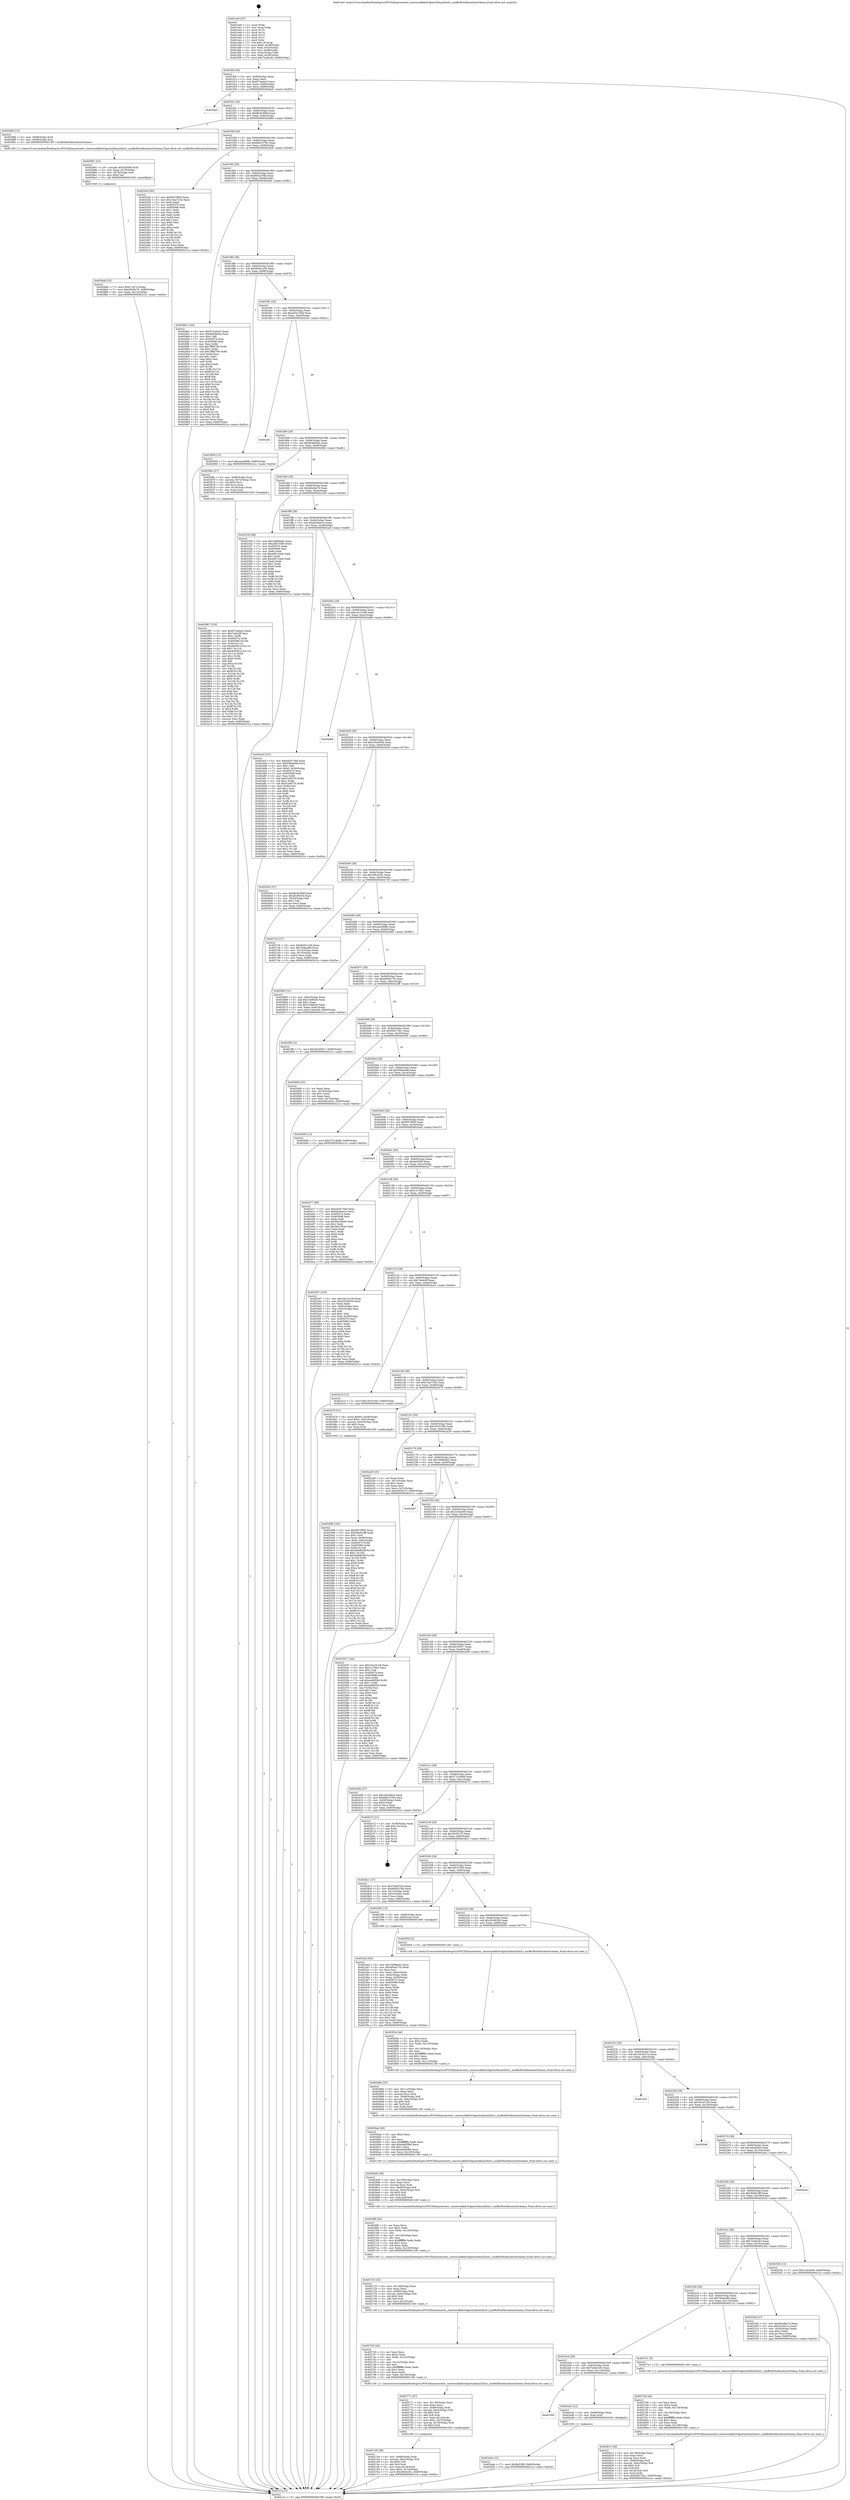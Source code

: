 digraph "0x401ee0" {
  label = "0x401ee0 (/mnt/c/Users/mathe/Desktop/tcc/POCII/binaries/extr_reactossdklib3rdpartylibxml2buf.c_xmlBufSetAllocationScheme_Final-ollvm.out::main(0))"
  labelloc = "t"
  node[shape=record]

  Entry [label="",width=0.3,height=0.3,shape=circle,fillcolor=black,style=filled]
  "0x401f0f" [label="{
     0x401f0f [29]\l
     | [instrs]\l
     &nbsp;&nbsp;0x401f0f \<+3\>: mov -0x80(%rbp),%eax\l
     &nbsp;&nbsp;0x401f12 \<+2\>: mov %eax,%ecx\l
     &nbsp;&nbsp;0x401f14 \<+6\>: sub $0x872adac5,%ecx\l
     &nbsp;&nbsp;0x401f1a \<+6\>: mov %eax,-0x84(%rbp)\l
     &nbsp;&nbsp;0x401f20 \<+6\>: mov %ecx,-0x88(%rbp)\l
     &nbsp;&nbsp;0x401f26 \<+6\>: je 0000000000402be5 \<main+0xd05\>\l
  }"]
  "0x402be5" [label="{
     0x402be5\l
  }", style=dashed]
  "0x401f2c" [label="{
     0x401f2c [28]\l
     | [instrs]\l
     &nbsp;&nbsp;0x401f2c \<+5\>: jmp 0000000000401f31 \<main+0x51\>\l
     &nbsp;&nbsp;0x401f31 \<+6\>: mov -0x84(%rbp),%eax\l
     &nbsp;&nbsp;0x401f37 \<+5\>: sub $0x8b3b309d,%eax\l
     &nbsp;&nbsp;0x401f3c \<+6\>: mov %eax,-0x8c(%rbp)\l
     &nbsp;&nbsp;0x401f42 \<+6\>: je 0000000000402884 \<main+0x9a4\>\l
  }"]
  Exit [label="",width=0.3,height=0.3,shape=circle,fillcolor=black,style=filled,peripheries=2]
  "0x402884" [label="{
     0x402884 [13]\l
     | [instrs]\l
     &nbsp;&nbsp;0x402884 \<+4\>: mov -0x68(%rbp),%rdi\l
     &nbsp;&nbsp;0x402888 \<+4\>: mov -0x58(%rbp),%rsi\l
     &nbsp;&nbsp;0x40288c \<+5\>: call 00000000004013f0 \<xmlBufSetAllocationScheme\>\l
     | [calls]\l
     &nbsp;&nbsp;0x4013f0 \{1\} (/mnt/c/Users/mathe/Desktop/tcc/POCII/binaries/extr_reactossdklib3rdpartylibxml2buf.c_xmlBufSetAllocationScheme_Final-ollvm.out::xmlBufSetAllocationScheme)\l
  }"]
  "0x401f48" [label="{
     0x401f48 [28]\l
     | [instrs]\l
     &nbsp;&nbsp;0x401f48 \<+5\>: jmp 0000000000401f4d \<main+0x6d\>\l
     &nbsp;&nbsp;0x401f4d \<+6\>: mov -0x84(%rbp),%eax\l
     &nbsp;&nbsp;0x401f53 \<+5\>: sub $0x8db10783,%eax\l
     &nbsp;&nbsp;0x401f58 \<+6\>: mov %eax,-0x90(%rbp)\l
     &nbsp;&nbsp;0x401f5e \<+6\>: je 0000000000402426 \<main+0x546\>\l
  }"]
  "0x402a4e" [label="{
     0x402a4e [12]\l
     | [instrs]\l
     &nbsp;&nbsp;0x402a4e \<+7\>: movl $0x8a5389,-0x80(%rbp)\l
     &nbsp;&nbsp;0x402a55 \<+5\>: jmp 0000000000402c1a \<main+0xd3a\>\l
  }"]
  "0x402426" [label="{
     0x402426 [83]\l
     | [instrs]\l
     &nbsp;&nbsp;0x402426 \<+5\>: mov $0xf507f905,%eax\l
     &nbsp;&nbsp;0x40242b \<+5\>: mov $0x15ae725d,%ecx\l
     &nbsp;&nbsp;0x402430 \<+2\>: xor %edx,%edx\l
     &nbsp;&nbsp;0x402432 \<+7\>: mov 0x405074,%esi\l
     &nbsp;&nbsp;0x402439 \<+7\>: mov 0x405088,%edi\l
     &nbsp;&nbsp;0x402440 \<+3\>: sub $0x1,%edx\l
     &nbsp;&nbsp;0x402443 \<+3\>: mov %esi,%r8d\l
     &nbsp;&nbsp;0x402446 \<+3\>: add %edx,%r8d\l
     &nbsp;&nbsp;0x402449 \<+4\>: imul %r8d,%esi\l
     &nbsp;&nbsp;0x40244d \<+3\>: and $0x1,%esi\l
     &nbsp;&nbsp;0x402450 \<+3\>: cmp $0x0,%esi\l
     &nbsp;&nbsp;0x402453 \<+4\>: sete %r9b\l
     &nbsp;&nbsp;0x402457 \<+3\>: cmp $0xa,%edi\l
     &nbsp;&nbsp;0x40245a \<+4\>: setl %r10b\l
     &nbsp;&nbsp;0x40245e \<+3\>: mov %r9b,%r11b\l
     &nbsp;&nbsp;0x402461 \<+3\>: and %r10b,%r11b\l
     &nbsp;&nbsp;0x402464 \<+3\>: xor %r10b,%r9b\l
     &nbsp;&nbsp;0x402467 \<+3\>: or %r9b,%r11b\l
     &nbsp;&nbsp;0x40246a \<+4\>: test $0x1,%r11b\l
     &nbsp;&nbsp;0x40246e \<+3\>: cmovne %ecx,%eax\l
     &nbsp;&nbsp;0x402471 \<+3\>: mov %eax,-0x80(%rbp)\l
     &nbsp;&nbsp;0x402474 \<+5\>: jmp 0000000000402c1a \<main+0xd3a\>\l
  }"]
  "0x401f64" [label="{
     0x401f64 [28]\l
     | [instrs]\l
     &nbsp;&nbsp;0x401f64 \<+5\>: jmp 0000000000401f69 \<main+0x89\>\l
     &nbsp;&nbsp;0x401f69 \<+6\>: mov -0x84(%rbp),%eax\l
     &nbsp;&nbsp;0x401f6f \<+5\>: sub $0x9002e76b,%eax\l
     &nbsp;&nbsp;0x401f74 \<+6\>: mov %eax,-0x94(%rbp)\l
     &nbsp;&nbsp;0x401f7a \<+6\>: je 00000000004028dc \<main+0x9fc\>\l
  }"]
  "0x402300" [label="{
     0x402300\l
  }", style=dashed]
  "0x4028dc" [label="{
     0x4028dc [144]\l
     | [instrs]\l
     &nbsp;&nbsp;0x4028dc \<+5\>: mov $0x872adac5,%eax\l
     &nbsp;&nbsp;0x4028e1 \<+5\>: mov $0xb64de62a,%ecx\l
     &nbsp;&nbsp;0x4028e6 \<+2\>: mov $0x1,%dl\l
     &nbsp;&nbsp;0x4028e8 \<+7\>: mov 0x405074,%esi\l
     &nbsp;&nbsp;0x4028ef \<+7\>: mov 0x405088,%edi\l
     &nbsp;&nbsp;0x4028f6 \<+3\>: mov %esi,%r8d\l
     &nbsp;&nbsp;0x4028f9 \<+7\>: add $0x7ff6b709,%r8d\l
     &nbsp;&nbsp;0x402900 \<+4\>: sub $0x1,%r8d\l
     &nbsp;&nbsp;0x402904 \<+7\>: sub $0x7ff6b709,%r8d\l
     &nbsp;&nbsp;0x40290b \<+4\>: imul %r8d,%esi\l
     &nbsp;&nbsp;0x40290f \<+3\>: and $0x1,%esi\l
     &nbsp;&nbsp;0x402912 \<+3\>: cmp $0x0,%esi\l
     &nbsp;&nbsp;0x402915 \<+4\>: sete %r9b\l
     &nbsp;&nbsp;0x402919 \<+3\>: cmp $0xa,%edi\l
     &nbsp;&nbsp;0x40291c \<+4\>: setl %r10b\l
     &nbsp;&nbsp;0x402920 \<+3\>: mov %r9b,%r11b\l
     &nbsp;&nbsp;0x402923 \<+4\>: xor $0xff,%r11b\l
     &nbsp;&nbsp;0x402927 \<+3\>: mov %r10b,%bl\l
     &nbsp;&nbsp;0x40292a \<+3\>: xor $0xff,%bl\l
     &nbsp;&nbsp;0x40292d \<+3\>: xor $0x0,%dl\l
     &nbsp;&nbsp;0x402930 \<+3\>: mov %r11b,%r14b\l
     &nbsp;&nbsp;0x402933 \<+4\>: and $0x0,%r14b\l
     &nbsp;&nbsp;0x402937 \<+3\>: and %dl,%r9b\l
     &nbsp;&nbsp;0x40293a \<+3\>: mov %bl,%r15b\l
     &nbsp;&nbsp;0x40293d \<+4\>: and $0x0,%r15b\l
     &nbsp;&nbsp;0x402941 \<+3\>: and %dl,%r10b\l
     &nbsp;&nbsp;0x402944 \<+3\>: or %r9b,%r14b\l
     &nbsp;&nbsp;0x402947 \<+3\>: or %r10b,%r15b\l
     &nbsp;&nbsp;0x40294a \<+3\>: xor %r15b,%r14b\l
     &nbsp;&nbsp;0x40294d \<+3\>: or %bl,%r11b\l
     &nbsp;&nbsp;0x402950 \<+4\>: xor $0xff,%r11b\l
     &nbsp;&nbsp;0x402954 \<+3\>: or $0x0,%dl\l
     &nbsp;&nbsp;0x402957 \<+3\>: and %dl,%r11b\l
     &nbsp;&nbsp;0x40295a \<+3\>: or %r11b,%r14b\l
     &nbsp;&nbsp;0x40295d \<+4\>: test $0x1,%r14b\l
     &nbsp;&nbsp;0x402961 \<+3\>: cmovne %ecx,%eax\l
     &nbsp;&nbsp;0x402964 \<+3\>: mov %eax,-0x80(%rbp)\l
     &nbsp;&nbsp;0x402967 \<+5\>: jmp 0000000000402c1a \<main+0xd3a\>\l
  }"]
  "0x401f80" [label="{
     0x401f80 [28]\l
     | [instrs]\l
     &nbsp;&nbsp;0x401f80 \<+5\>: jmp 0000000000401f85 \<main+0xa5\>\l
     &nbsp;&nbsp;0x401f85 \<+6\>: mov -0x84(%rbp),%eax\l
     &nbsp;&nbsp;0x401f8b \<+5\>: sub $0x9e5b1a39,%eax\l
     &nbsp;&nbsp;0x401f90 \<+6\>: mov %eax,-0x98(%rbp)\l
     &nbsp;&nbsp;0x401f96 \<+6\>: je 0000000000402859 \<main+0x979\>\l
  }"]
  "0x402a42" [label="{
     0x402a42 [12]\l
     | [instrs]\l
     &nbsp;&nbsp;0x402a42 \<+4\>: mov -0x68(%rbp),%rax\l
     &nbsp;&nbsp;0x402a46 \<+3\>: mov %rax,%rdi\l
     &nbsp;&nbsp;0x402a49 \<+5\>: call 0000000000401030 \<free@plt\>\l
     | [calls]\l
     &nbsp;&nbsp;0x401030 \{1\} (unknown)\l
  }"]
  "0x402859" [label="{
     0x402859 [12]\l
     | [instrs]\l
     &nbsp;&nbsp;0x402859 \<+7\>: movl $0xcaa2968b,-0x80(%rbp)\l
     &nbsp;&nbsp;0x402860 \<+5\>: jmp 0000000000402c1a \<main+0xd3a\>\l
  }"]
  "0x401f9c" [label="{
     0x401f9c [28]\l
     | [instrs]\l
     &nbsp;&nbsp;0x401f9c \<+5\>: jmp 0000000000401fa1 \<main+0xc1\>\l
     &nbsp;&nbsp;0x401fa1 \<+6\>: mov -0x84(%rbp),%eax\l
     &nbsp;&nbsp;0x401fa7 \<+5\>: sub $0xa45e73dd,%eax\l
     &nbsp;&nbsp;0x401fac \<+6\>: mov %eax,-0x9c(%rbp)\l
     &nbsp;&nbsp;0x401fb2 \<+6\>: je 0000000000402c0c \<main+0xd2c\>\l
  }"]
  "0x402987" [label="{
     0x402987 [150]\l
     | [instrs]\l
     &nbsp;&nbsp;0x402987 \<+5\>: mov $0x872adac5,%edx\l
     &nbsp;&nbsp;0x40298c \<+5\>: mov $0x7ee6cf9,%esi\l
     &nbsp;&nbsp;0x402991 \<+3\>: mov $0x1,%r8b\l
     &nbsp;&nbsp;0x402994 \<+8\>: mov 0x405074,%r9d\l
     &nbsp;&nbsp;0x40299c \<+8\>: mov 0x405088,%r10d\l
     &nbsp;&nbsp;0x4029a4 \<+3\>: mov %r9d,%r11d\l
     &nbsp;&nbsp;0x4029a7 \<+7\>: sub $0xda05614,%r11d\l
     &nbsp;&nbsp;0x4029ae \<+4\>: sub $0x1,%r11d\l
     &nbsp;&nbsp;0x4029b2 \<+7\>: add $0xda05614,%r11d\l
     &nbsp;&nbsp;0x4029b9 \<+4\>: imul %r11d,%r9d\l
     &nbsp;&nbsp;0x4029bd \<+4\>: and $0x1,%r9d\l
     &nbsp;&nbsp;0x4029c1 \<+4\>: cmp $0x0,%r9d\l
     &nbsp;&nbsp;0x4029c5 \<+3\>: sete %bl\l
     &nbsp;&nbsp;0x4029c8 \<+4\>: cmp $0xa,%r10d\l
     &nbsp;&nbsp;0x4029cc \<+4\>: setl %r14b\l
     &nbsp;&nbsp;0x4029d0 \<+3\>: mov %bl,%r15b\l
     &nbsp;&nbsp;0x4029d3 \<+4\>: xor $0xff,%r15b\l
     &nbsp;&nbsp;0x4029d7 \<+3\>: mov %r14b,%r12b\l
     &nbsp;&nbsp;0x4029da \<+4\>: xor $0xff,%r12b\l
     &nbsp;&nbsp;0x4029de \<+4\>: xor $0x0,%r8b\l
     &nbsp;&nbsp;0x4029e2 \<+3\>: mov %r15b,%r13b\l
     &nbsp;&nbsp;0x4029e5 \<+4\>: and $0x0,%r13b\l
     &nbsp;&nbsp;0x4029e9 \<+3\>: and %r8b,%bl\l
     &nbsp;&nbsp;0x4029ec \<+3\>: mov %r12b,%al\l
     &nbsp;&nbsp;0x4029ef \<+2\>: and $0x0,%al\l
     &nbsp;&nbsp;0x4029f1 \<+3\>: and %r8b,%r14b\l
     &nbsp;&nbsp;0x4029f4 \<+3\>: or %bl,%r13b\l
     &nbsp;&nbsp;0x4029f7 \<+3\>: or %r14b,%al\l
     &nbsp;&nbsp;0x4029fa \<+3\>: xor %al,%r13b\l
     &nbsp;&nbsp;0x4029fd \<+3\>: or %r12b,%r15b\l
     &nbsp;&nbsp;0x402a00 \<+4\>: xor $0xff,%r15b\l
     &nbsp;&nbsp;0x402a04 \<+4\>: or $0x0,%r8b\l
     &nbsp;&nbsp;0x402a08 \<+3\>: and %r8b,%r15b\l
     &nbsp;&nbsp;0x402a0b \<+3\>: or %r15b,%r13b\l
     &nbsp;&nbsp;0x402a0e \<+4\>: test $0x1,%r13b\l
     &nbsp;&nbsp;0x402a12 \<+3\>: cmovne %esi,%edx\l
     &nbsp;&nbsp;0x402a15 \<+3\>: mov %edx,-0x80(%rbp)\l
     &nbsp;&nbsp;0x402a18 \<+5\>: jmp 0000000000402c1a \<main+0xd3a\>\l
  }"]
  "0x402c0c" [label="{
     0x402c0c\l
  }", style=dashed]
  "0x401fb8" [label="{
     0x401fb8 [28]\l
     | [instrs]\l
     &nbsp;&nbsp;0x401fb8 \<+5\>: jmp 0000000000401fbd \<main+0xdd\>\l
     &nbsp;&nbsp;0x401fbd \<+6\>: mov -0x84(%rbp),%eax\l
     &nbsp;&nbsp;0x401fc3 \<+5\>: sub $0xb64de62a,%eax\l
     &nbsp;&nbsp;0x401fc8 \<+6\>: mov %eax,-0xa0(%rbp)\l
     &nbsp;&nbsp;0x401fce \<+6\>: je 000000000040296c \<main+0xa8c\>\l
  }"]
  "0x4028a8" [label="{
     0x4028a8 [25]\l
     | [instrs]\l
     &nbsp;&nbsp;0x4028a8 \<+7\>: movl $0x0,-0x7c(%rbp)\l
     &nbsp;&nbsp;0x4028af \<+7\>: movl $0x29cf3c70,-0x80(%rbp)\l
     &nbsp;&nbsp;0x4028b6 \<+6\>: mov %eax,-0x13c(%rbp)\l
     &nbsp;&nbsp;0x4028bc \<+5\>: jmp 0000000000402c1a \<main+0xd3a\>\l
  }"]
  "0x40296c" [label="{
     0x40296c [27]\l
     | [instrs]\l
     &nbsp;&nbsp;0x40296c \<+4\>: mov -0x68(%rbp),%rax\l
     &nbsp;&nbsp;0x402970 \<+4\>: movslq -0x7c(%rbp),%rcx\l
     &nbsp;&nbsp;0x402974 \<+4\>: shl $0x5,%rcx\l
     &nbsp;&nbsp;0x402978 \<+3\>: add %rcx,%rax\l
     &nbsp;&nbsp;0x40297b \<+4\>: mov 0x18(%rax),%rax\l
     &nbsp;&nbsp;0x40297f \<+3\>: mov %rax,%rdi\l
     &nbsp;&nbsp;0x402982 \<+5\>: call 0000000000401030 \<free@plt\>\l
     | [calls]\l
     &nbsp;&nbsp;0x401030 \{1\} (unknown)\l
  }"]
  "0x401fd4" [label="{
     0x401fd4 [28]\l
     | [instrs]\l
     &nbsp;&nbsp;0x401fd4 \<+5\>: jmp 0000000000401fd9 \<main+0xf9\>\l
     &nbsp;&nbsp;0x401fd9 \<+6\>: mov -0x84(%rbp),%eax\l
     &nbsp;&nbsp;0x401fdf \<+5\>: sub $0xb6cdbe7d,%eax\l
     &nbsp;&nbsp;0x401fe4 \<+6\>: mov %eax,-0xa4(%rbp)\l
     &nbsp;&nbsp;0x401fea \<+6\>: je 000000000040233d \<main+0x45d\>\l
  }"]
  "0x402891" [label="{
     0x402891 [23]\l
     | [instrs]\l
     &nbsp;&nbsp;0x402891 \<+10\>: movabs $0x4030b6,%rdi\l
     &nbsp;&nbsp;0x40289b \<+3\>: mov %eax,-0x78(%rbp)\l
     &nbsp;&nbsp;0x40289e \<+3\>: mov -0x78(%rbp),%esi\l
     &nbsp;&nbsp;0x4028a1 \<+2\>: mov $0x0,%al\l
     &nbsp;&nbsp;0x4028a3 \<+5\>: call 0000000000401040 \<printf@plt\>\l
     | [calls]\l
     &nbsp;&nbsp;0x401040 \{1\} (unknown)\l
  }"]
  "0x40233d" [label="{
     0x40233d [88]\l
     | [instrs]\l
     &nbsp;&nbsp;0x40233d \<+5\>: mov $0x1b99bab2,%eax\l
     &nbsp;&nbsp;0x402342 \<+5\>: mov $0x2d015560,%ecx\l
     &nbsp;&nbsp;0x402347 \<+7\>: mov 0x405074,%edx\l
     &nbsp;&nbsp;0x40234e \<+7\>: mov 0x405088,%esi\l
     &nbsp;&nbsp;0x402355 \<+2\>: mov %edx,%edi\l
     &nbsp;&nbsp;0x402357 \<+6\>: sub $0xe90124a0,%edi\l
     &nbsp;&nbsp;0x40235d \<+3\>: sub $0x1,%edi\l
     &nbsp;&nbsp;0x402360 \<+6\>: add $0xe90124a0,%edi\l
     &nbsp;&nbsp;0x402366 \<+3\>: imul %edi,%edx\l
     &nbsp;&nbsp;0x402369 \<+3\>: and $0x1,%edx\l
     &nbsp;&nbsp;0x40236c \<+3\>: cmp $0x0,%edx\l
     &nbsp;&nbsp;0x40236f \<+4\>: sete %r8b\l
     &nbsp;&nbsp;0x402373 \<+3\>: cmp $0xa,%esi\l
     &nbsp;&nbsp;0x402376 \<+4\>: setl %r9b\l
     &nbsp;&nbsp;0x40237a \<+3\>: mov %r8b,%r10b\l
     &nbsp;&nbsp;0x40237d \<+3\>: and %r9b,%r10b\l
     &nbsp;&nbsp;0x402380 \<+3\>: xor %r9b,%r8b\l
     &nbsp;&nbsp;0x402383 \<+3\>: or %r8b,%r10b\l
     &nbsp;&nbsp;0x402386 \<+4\>: test $0x1,%r10b\l
     &nbsp;&nbsp;0x40238a \<+3\>: cmovne %ecx,%eax\l
     &nbsp;&nbsp;0x40238d \<+3\>: mov %eax,-0x80(%rbp)\l
     &nbsp;&nbsp;0x402390 \<+5\>: jmp 0000000000402c1a \<main+0xd3a\>\l
  }"]
  "0x401ff0" [label="{
     0x401ff0 [28]\l
     | [instrs]\l
     &nbsp;&nbsp;0x401ff0 \<+5\>: jmp 0000000000401ff5 \<main+0x115\>\l
     &nbsp;&nbsp;0x401ff5 \<+6\>: mov -0x84(%rbp),%eax\l
     &nbsp;&nbsp;0x401ffb \<+5\>: sub $0xbe044e1e,%eax\l
     &nbsp;&nbsp;0x402000 \<+6\>: mov %eax,-0xa8(%rbp)\l
     &nbsp;&nbsp;0x402006 \<+6\>: je 0000000000402acf \<main+0xbef\>\l
  }"]
  "0x402812" [label="{
     0x402812 [46]\l
     | [instrs]\l
     &nbsp;&nbsp;0x402812 \<+6\>: mov -0x138(%rbp),%ecx\l
     &nbsp;&nbsp;0x402818 \<+3\>: imul %eax,%ecx\l
     &nbsp;&nbsp;0x40281b \<+3\>: movslq %ecx,%rdi\l
     &nbsp;&nbsp;0x40281e \<+4\>: mov -0x68(%rbp),%r8\l
     &nbsp;&nbsp;0x402822 \<+4\>: movslq -0x6c(%rbp),%r9\l
     &nbsp;&nbsp;0x402826 \<+4\>: shl $0x5,%r9\l
     &nbsp;&nbsp;0x40282a \<+3\>: add %r9,%r8\l
     &nbsp;&nbsp;0x40282d \<+4\>: mov 0x18(%r8),%r8\l
     &nbsp;&nbsp;0x402831 \<+3\>: mov %rdi,(%r8)\l
     &nbsp;&nbsp;0x402834 \<+7\>: movl $0xf36372b1,-0x80(%rbp)\l
     &nbsp;&nbsp;0x40283b \<+5\>: jmp 0000000000402c1a \<main+0xd3a\>\l
  }"]
  "0x402acf" [label="{
     0x402acf [151]\l
     | [instrs]\l
     &nbsp;&nbsp;0x402acf \<+5\>: mov $0xa45e73dd,%eax\l
     &nbsp;&nbsp;0x402ad4 \<+5\>: mov $0xf3bba9a8,%ecx\l
     &nbsp;&nbsp;0x402ad9 \<+2\>: mov $0x1,%dl\l
     &nbsp;&nbsp;0x402adb \<+7\>: movl $0x0,-0x38(%rbp)\l
     &nbsp;&nbsp;0x402ae2 \<+7\>: mov 0x405074,%esi\l
     &nbsp;&nbsp;0x402ae9 \<+7\>: mov 0x405088,%edi\l
     &nbsp;&nbsp;0x402af0 \<+3\>: mov %esi,%r8d\l
     &nbsp;&nbsp;0x402af3 \<+7\>: add $0xf1d4f725,%r8d\l
     &nbsp;&nbsp;0x402afa \<+4\>: sub $0x1,%r8d\l
     &nbsp;&nbsp;0x402afe \<+7\>: sub $0xf1d4f725,%r8d\l
     &nbsp;&nbsp;0x402b05 \<+4\>: imul %r8d,%esi\l
     &nbsp;&nbsp;0x402b09 \<+3\>: and $0x1,%esi\l
     &nbsp;&nbsp;0x402b0c \<+3\>: cmp $0x0,%esi\l
     &nbsp;&nbsp;0x402b0f \<+4\>: sete %r9b\l
     &nbsp;&nbsp;0x402b13 \<+3\>: cmp $0xa,%edi\l
     &nbsp;&nbsp;0x402b16 \<+4\>: setl %r10b\l
     &nbsp;&nbsp;0x402b1a \<+3\>: mov %r9b,%r11b\l
     &nbsp;&nbsp;0x402b1d \<+4\>: xor $0xff,%r11b\l
     &nbsp;&nbsp;0x402b21 \<+3\>: mov %r10b,%bl\l
     &nbsp;&nbsp;0x402b24 \<+3\>: xor $0xff,%bl\l
     &nbsp;&nbsp;0x402b27 \<+3\>: xor $0x0,%dl\l
     &nbsp;&nbsp;0x402b2a \<+3\>: mov %r11b,%r14b\l
     &nbsp;&nbsp;0x402b2d \<+4\>: and $0x0,%r14b\l
     &nbsp;&nbsp;0x402b31 \<+3\>: and %dl,%r9b\l
     &nbsp;&nbsp;0x402b34 \<+3\>: mov %bl,%r15b\l
     &nbsp;&nbsp;0x402b37 \<+4\>: and $0x0,%r15b\l
     &nbsp;&nbsp;0x402b3b \<+3\>: and %dl,%r10b\l
     &nbsp;&nbsp;0x402b3e \<+3\>: or %r9b,%r14b\l
     &nbsp;&nbsp;0x402b41 \<+3\>: or %r10b,%r15b\l
     &nbsp;&nbsp;0x402b44 \<+3\>: xor %r15b,%r14b\l
     &nbsp;&nbsp;0x402b47 \<+3\>: or %bl,%r11b\l
     &nbsp;&nbsp;0x402b4a \<+4\>: xor $0xff,%r11b\l
     &nbsp;&nbsp;0x402b4e \<+3\>: or $0x0,%dl\l
     &nbsp;&nbsp;0x402b51 \<+3\>: and %dl,%r11b\l
     &nbsp;&nbsp;0x402b54 \<+3\>: or %r11b,%r14b\l
     &nbsp;&nbsp;0x402b57 \<+4\>: test $0x1,%r14b\l
     &nbsp;&nbsp;0x402b5b \<+3\>: cmovne %ecx,%eax\l
     &nbsp;&nbsp;0x402b5e \<+3\>: mov %eax,-0x80(%rbp)\l
     &nbsp;&nbsp;0x402b61 \<+5\>: jmp 0000000000402c1a \<main+0xd3a\>\l
  }"]
  "0x40200c" [label="{
     0x40200c [28]\l
     | [instrs]\l
     &nbsp;&nbsp;0x40200c \<+5\>: jmp 0000000000402011 \<main+0x131\>\l
     &nbsp;&nbsp;0x402011 \<+6\>: mov -0x84(%rbp),%eax\l
     &nbsp;&nbsp;0x402017 \<+5\>: sub $0xc41c7ee8,%eax\l
     &nbsp;&nbsp;0x40201c \<+6\>: mov %eax,-0xac(%rbp)\l
     &nbsp;&nbsp;0x402022 \<+6\>: je 0000000000402a66 \<main+0xb86\>\l
  }"]
  "0x4027e6" [label="{
     0x4027e6 [44]\l
     | [instrs]\l
     &nbsp;&nbsp;0x4027e6 \<+2\>: xor %ecx,%ecx\l
     &nbsp;&nbsp;0x4027e8 \<+5\>: mov $0x2,%edx\l
     &nbsp;&nbsp;0x4027ed \<+6\>: mov %edx,-0x134(%rbp)\l
     &nbsp;&nbsp;0x4027f3 \<+1\>: cltd\l
     &nbsp;&nbsp;0x4027f4 \<+6\>: mov -0x134(%rbp),%esi\l
     &nbsp;&nbsp;0x4027fa \<+2\>: idiv %esi\l
     &nbsp;&nbsp;0x4027fc \<+6\>: imul $0xfffffffe,%edx,%edx\l
     &nbsp;&nbsp;0x402802 \<+3\>: sub $0x1,%ecx\l
     &nbsp;&nbsp;0x402805 \<+2\>: sub %ecx,%edx\l
     &nbsp;&nbsp;0x402807 \<+6\>: mov %edx,-0x138(%rbp)\l
     &nbsp;&nbsp;0x40280d \<+5\>: call 0000000000401160 \<next_i\>\l
     | [calls]\l
     &nbsp;&nbsp;0x401160 \{1\} (/mnt/c/Users/mathe/Desktop/tcc/POCII/binaries/extr_reactossdklib3rdpartylibxml2buf.c_xmlBufSetAllocationScheme_Final-ollvm.out::next_i)\l
  }"]
  "0x402a66" [label="{
     0x402a66\l
  }", style=dashed]
  "0x402028" [label="{
     0x402028 [28]\l
     | [instrs]\l
     &nbsp;&nbsp;0x402028 \<+5\>: jmp 000000000040202d \<main+0x14d\>\l
     &nbsp;&nbsp;0x40202d \<+6\>: mov -0x84(%rbp),%eax\l
     &nbsp;&nbsp;0x402033 \<+5\>: sub $0xc55a5054,%eax\l
     &nbsp;&nbsp;0x402038 \<+6\>: mov %eax,-0xb0(%rbp)\l
     &nbsp;&nbsp;0x40203e \<+6\>: je 000000000040263e \<main+0x75e\>\l
  }"]
  "0x4022e4" [label="{
     0x4022e4 [28]\l
     | [instrs]\l
     &nbsp;&nbsp;0x4022e4 \<+5\>: jmp 00000000004022e9 \<main+0x409\>\l
     &nbsp;&nbsp;0x4022e9 \<+6\>: mov -0x84(%rbp),%eax\l
     &nbsp;&nbsp;0x4022ef \<+5\>: sub $0x7edd1b34,%eax\l
     &nbsp;&nbsp;0x4022f4 \<+6\>: mov %eax,-0x114(%rbp)\l
     &nbsp;&nbsp;0x4022fa \<+6\>: je 0000000000402a42 \<main+0xb62\>\l
  }"]
  "0x40263e" [label="{
     0x40263e [27]\l
     | [instrs]\l
     &nbsp;&nbsp;0x40263e \<+5\>: mov $0x8b3b309d,%eax\l
     &nbsp;&nbsp;0x402643 \<+5\>: mov $0x2fc0925d,%ecx\l
     &nbsp;&nbsp;0x402648 \<+3\>: mov -0x29(%rbp),%dl\l
     &nbsp;&nbsp;0x40264b \<+3\>: test $0x1,%dl\l
     &nbsp;&nbsp;0x40264e \<+3\>: cmovne %ecx,%eax\l
     &nbsp;&nbsp;0x402651 \<+3\>: mov %eax,-0x80(%rbp)\l
     &nbsp;&nbsp;0x402654 \<+5\>: jmp 0000000000402c1a \<main+0xd3a\>\l
  }"]
  "0x402044" [label="{
     0x402044 [28]\l
     | [instrs]\l
     &nbsp;&nbsp;0x402044 \<+5\>: jmp 0000000000402049 \<main+0x169\>\l
     &nbsp;&nbsp;0x402049 \<+6\>: mov -0x84(%rbp),%eax\l
     &nbsp;&nbsp;0x40204f \<+5\>: sub $0xc80c43d1,%eax\l
     &nbsp;&nbsp;0x402054 \<+6\>: mov %eax,-0xb4(%rbp)\l
     &nbsp;&nbsp;0x40205a \<+6\>: je 00000000004027c6 \<main+0x8e6\>\l
  }"]
  "0x4027e1" [label="{
     0x4027e1 [5]\l
     | [instrs]\l
     &nbsp;&nbsp;0x4027e1 \<+5\>: call 0000000000401160 \<next_i\>\l
     | [calls]\l
     &nbsp;&nbsp;0x401160 \{1\} (/mnt/c/Users/mathe/Desktop/tcc/POCII/binaries/extr_reactossdklib3rdpartylibxml2buf.c_xmlBufSetAllocationScheme_Final-ollvm.out::next_i)\l
  }"]
  "0x4027c6" [label="{
     0x4027c6 [27]\l
     | [instrs]\l
     &nbsp;&nbsp;0x4027c6 \<+5\>: mov $0x9e5b1a39,%eax\l
     &nbsp;&nbsp;0x4027cb \<+5\>: mov $0x7b9aeafb,%ecx\l
     &nbsp;&nbsp;0x4027d0 \<+3\>: mov -0x74(%rbp),%edx\l
     &nbsp;&nbsp;0x4027d3 \<+3\>: cmp -0x70(%rbp),%edx\l
     &nbsp;&nbsp;0x4027d6 \<+3\>: cmovl %ecx,%eax\l
     &nbsp;&nbsp;0x4027d9 \<+3\>: mov %eax,-0x80(%rbp)\l
     &nbsp;&nbsp;0x4027dc \<+5\>: jmp 0000000000402c1a \<main+0xd3a\>\l
  }"]
  "0x402060" [label="{
     0x402060 [28]\l
     | [instrs]\l
     &nbsp;&nbsp;0x402060 \<+5\>: jmp 0000000000402065 \<main+0x185\>\l
     &nbsp;&nbsp;0x402065 \<+6\>: mov -0x84(%rbp),%eax\l
     &nbsp;&nbsp;0x40206b \<+5\>: sub $0xcaa2968b,%eax\l
     &nbsp;&nbsp;0x402070 \<+6\>: mov %eax,-0xb8(%rbp)\l
     &nbsp;&nbsp;0x402076 \<+6\>: je 0000000000402865 \<main+0x985\>\l
  }"]
  "0x4027a0" [label="{
     0x4027a0 [38]\l
     | [instrs]\l
     &nbsp;&nbsp;0x4027a0 \<+4\>: mov -0x68(%rbp),%rdi\l
     &nbsp;&nbsp;0x4027a4 \<+4\>: movslq -0x6c(%rbp),%r8\l
     &nbsp;&nbsp;0x4027a8 \<+4\>: shl $0x5,%r8\l
     &nbsp;&nbsp;0x4027ac \<+3\>: add %r8,%rdi\l
     &nbsp;&nbsp;0x4027af \<+4\>: mov %rax,0x18(%rdi)\l
     &nbsp;&nbsp;0x4027b3 \<+7\>: movl $0x0,-0x74(%rbp)\l
     &nbsp;&nbsp;0x4027ba \<+7\>: movl $0xc80c43d1,-0x80(%rbp)\l
     &nbsp;&nbsp;0x4027c1 \<+5\>: jmp 0000000000402c1a \<main+0xd3a\>\l
  }"]
  "0x402865" [label="{
     0x402865 [31]\l
     | [instrs]\l
     &nbsp;&nbsp;0x402865 \<+3\>: mov -0x6c(%rbp),%eax\l
     &nbsp;&nbsp;0x402868 \<+5\>: add $0x15e66cfc,%eax\l
     &nbsp;&nbsp;0x40286d \<+3\>: add $0x1,%eax\l
     &nbsp;&nbsp;0x402870 \<+5\>: sub $0x15e66cfc,%eax\l
     &nbsp;&nbsp;0x402875 \<+3\>: mov %eax,-0x6c(%rbp)\l
     &nbsp;&nbsp;0x402878 \<+7\>: movl $0x1c4cbc60,-0x80(%rbp)\l
     &nbsp;&nbsp;0x40287f \<+5\>: jmp 0000000000402c1a \<main+0xd3a\>\l
  }"]
  "0x40207c" [label="{
     0x40207c [28]\l
     | [instrs]\l
     &nbsp;&nbsp;0x40207c \<+5\>: jmp 0000000000402081 \<main+0x1a1\>\l
     &nbsp;&nbsp;0x402081 \<+6\>: mov -0x84(%rbp),%eax\l
     &nbsp;&nbsp;0x402087 \<+5\>: sub $0xe954e735,%eax\l
     &nbsp;&nbsp;0x40208c \<+6\>: mov %eax,-0xbc(%rbp)\l
     &nbsp;&nbsp;0x402092 \<+6\>: je 00000000004023ff \<main+0x51f\>\l
  }"]
  "0x402771" [label="{
     0x402771 [47]\l
     | [instrs]\l
     &nbsp;&nbsp;0x402771 \<+6\>: mov -0x130(%rbp),%ecx\l
     &nbsp;&nbsp;0x402777 \<+3\>: imul %eax,%ecx\l
     &nbsp;&nbsp;0x40277a \<+4\>: mov -0x68(%rbp),%rdi\l
     &nbsp;&nbsp;0x40277e \<+4\>: movslq -0x6c(%rbp),%r8\l
     &nbsp;&nbsp;0x402782 \<+4\>: shl $0x5,%r8\l
     &nbsp;&nbsp;0x402786 \<+3\>: add %r8,%rdi\l
     &nbsp;&nbsp;0x402789 \<+3\>: mov %ecx,0x14(%rdi)\l
     &nbsp;&nbsp;0x40278c \<+7\>: movl $0x1,-0x70(%rbp)\l
     &nbsp;&nbsp;0x402793 \<+4\>: movslq -0x70(%rbp),%rdi\l
     &nbsp;&nbsp;0x402797 \<+4\>: shl $0x3,%rdi\l
     &nbsp;&nbsp;0x40279b \<+5\>: call 0000000000401050 \<malloc@plt\>\l
     | [calls]\l
     &nbsp;&nbsp;0x401050 \{1\} (unknown)\l
  }"]
  "0x4023ff" [label="{
     0x4023ff [12]\l
     | [instrs]\l
     &nbsp;&nbsp;0x4023ff \<+7\>: movl $0x26c50917,-0x80(%rbp)\l
     &nbsp;&nbsp;0x402406 \<+5\>: jmp 0000000000402c1a \<main+0xd3a\>\l
  }"]
  "0x402098" [label="{
     0x402098 [28]\l
     | [instrs]\l
     &nbsp;&nbsp;0x402098 \<+5\>: jmp 000000000040209d \<main+0x1bd\>\l
     &nbsp;&nbsp;0x40209d \<+6\>: mov -0x84(%rbp),%eax\l
     &nbsp;&nbsp;0x4020a3 \<+5\>: sub $0xf36372b1,%eax\l
     &nbsp;&nbsp;0x4020a8 \<+6\>: mov %eax,-0xc0(%rbp)\l
     &nbsp;&nbsp;0x4020ae \<+6\>: je 0000000000402840 \<main+0x960\>\l
  }"]
  "0x402745" [label="{
     0x402745 [44]\l
     | [instrs]\l
     &nbsp;&nbsp;0x402745 \<+2\>: xor %ecx,%ecx\l
     &nbsp;&nbsp;0x402747 \<+5\>: mov $0x2,%edx\l
     &nbsp;&nbsp;0x40274c \<+6\>: mov %edx,-0x12c(%rbp)\l
     &nbsp;&nbsp;0x402752 \<+1\>: cltd\l
     &nbsp;&nbsp;0x402753 \<+6\>: mov -0x12c(%rbp),%esi\l
     &nbsp;&nbsp;0x402759 \<+2\>: idiv %esi\l
     &nbsp;&nbsp;0x40275b \<+6\>: imul $0xfffffffe,%edx,%edx\l
     &nbsp;&nbsp;0x402761 \<+3\>: sub $0x1,%ecx\l
     &nbsp;&nbsp;0x402764 \<+2\>: sub %ecx,%edx\l
     &nbsp;&nbsp;0x402766 \<+6\>: mov %edx,-0x130(%rbp)\l
     &nbsp;&nbsp;0x40276c \<+5\>: call 0000000000401160 \<next_i\>\l
     | [calls]\l
     &nbsp;&nbsp;0x401160 \{1\} (/mnt/c/Users/mathe/Desktop/tcc/POCII/binaries/extr_reactossdklib3rdpartylibxml2buf.c_xmlBufSetAllocationScheme_Final-ollvm.out::next_i)\l
  }"]
  "0x402840" [label="{
     0x402840 [25]\l
     | [instrs]\l
     &nbsp;&nbsp;0x402840 \<+2\>: xor %eax,%eax\l
     &nbsp;&nbsp;0x402842 \<+3\>: mov -0x74(%rbp),%ecx\l
     &nbsp;&nbsp;0x402845 \<+3\>: sub $0x1,%eax\l
     &nbsp;&nbsp;0x402848 \<+2\>: sub %eax,%ecx\l
     &nbsp;&nbsp;0x40284a \<+3\>: mov %ecx,-0x74(%rbp)\l
     &nbsp;&nbsp;0x40284d \<+7\>: movl $0xc80c43d1,-0x80(%rbp)\l
     &nbsp;&nbsp;0x402854 \<+5\>: jmp 0000000000402c1a \<main+0xd3a\>\l
  }"]
  "0x4020b4" [label="{
     0x4020b4 [28]\l
     | [instrs]\l
     &nbsp;&nbsp;0x4020b4 \<+5\>: jmp 00000000004020b9 \<main+0x1d9\>\l
     &nbsp;&nbsp;0x4020b9 \<+6\>: mov -0x84(%rbp),%eax\l
     &nbsp;&nbsp;0x4020bf \<+5\>: sub $0xf3bba9a8,%eax\l
     &nbsp;&nbsp;0x4020c4 \<+6\>: mov %eax,-0xc4(%rbp)\l
     &nbsp;&nbsp;0x4020ca \<+6\>: je 0000000000402b66 \<main+0xc86\>\l
  }"]
  "0x402725" [label="{
     0x402725 [32]\l
     | [instrs]\l
     &nbsp;&nbsp;0x402725 \<+6\>: mov -0x128(%rbp),%ecx\l
     &nbsp;&nbsp;0x40272b \<+3\>: imul %eax,%ecx\l
     &nbsp;&nbsp;0x40272e \<+4\>: mov -0x68(%rbp),%rdi\l
     &nbsp;&nbsp;0x402732 \<+4\>: movslq -0x6c(%rbp),%r8\l
     &nbsp;&nbsp;0x402736 \<+4\>: shl $0x5,%r8\l
     &nbsp;&nbsp;0x40273a \<+3\>: add %r8,%rdi\l
     &nbsp;&nbsp;0x40273d \<+3\>: mov %ecx,0x10(%rdi)\l
     &nbsp;&nbsp;0x402740 \<+5\>: call 0000000000401160 \<next_i\>\l
     | [calls]\l
     &nbsp;&nbsp;0x401160 \{1\} (/mnt/c/Users/mathe/Desktop/tcc/POCII/binaries/extr_reactossdklib3rdpartylibxml2buf.c_xmlBufSetAllocationScheme_Final-ollvm.out::next_i)\l
  }"]
  "0x402b66" [label="{
     0x402b66 [12]\l
     | [instrs]\l
     &nbsp;&nbsp;0x402b66 \<+7\>: movl $0x27514b68,-0x80(%rbp)\l
     &nbsp;&nbsp;0x402b6d \<+5\>: jmp 0000000000402c1a \<main+0xd3a\>\l
  }"]
  "0x4020d0" [label="{
     0x4020d0 [28]\l
     | [instrs]\l
     &nbsp;&nbsp;0x4020d0 \<+5\>: jmp 00000000004020d5 \<main+0x1f5\>\l
     &nbsp;&nbsp;0x4020d5 \<+6\>: mov -0x84(%rbp),%eax\l
     &nbsp;&nbsp;0x4020db \<+5\>: sub $0xf507f905,%eax\l
     &nbsp;&nbsp;0x4020e0 \<+6\>: mov %eax,-0xc8(%rbp)\l
     &nbsp;&nbsp;0x4020e6 \<+6\>: je 0000000000402ba3 \<main+0xcc3\>\l
  }"]
  "0x4026f9" [label="{
     0x4026f9 [44]\l
     | [instrs]\l
     &nbsp;&nbsp;0x4026f9 \<+2\>: xor %ecx,%ecx\l
     &nbsp;&nbsp;0x4026fb \<+5\>: mov $0x2,%edx\l
     &nbsp;&nbsp;0x402700 \<+6\>: mov %edx,-0x124(%rbp)\l
     &nbsp;&nbsp;0x402706 \<+1\>: cltd\l
     &nbsp;&nbsp;0x402707 \<+6\>: mov -0x124(%rbp),%esi\l
     &nbsp;&nbsp;0x40270d \<+2\>: idiv %esi\l
     &nbsp;&nbsp;0x40270f \<+6\>: imul $0xfffffffe,%edx,%edx\l
     &nbsp;&nbsp;0x402715 \<+3\>: sub $0x1,%ecx\l
     &nbsp;&nbsp;0x402718 \<+2\>: sub %ecx,%edx\l
     &nbsp;&nbsp;0x40271a \<+6\>: mov %edx,-0x128(%rbp)\l
     &nbsp;&nbsp;0x402720 \<+5\>: call 0000000000401160 \<next_i\>\l
     | [calls]\l
     &nbsp;&nbsp;0x401160 \{1\} (/mnt/c/Users/mathe/Desktop/tcc/POCII/binaries/extr_reactossdklib3rdpartylibxml2buf.c_xmlBufSetAllocationScheme_Final-ollvm.out::next_i)\l
  }"]
  "0x402ba3" [label="{
     0x402ba3\l
  }", style=dashed]
  "0x4020ec" [label="{
     0x4020ec [28]\l
     | [instrs]\l
     &nbsp;&nbsp;0x4020ec \<+5\>: jmp 00000000004020f1 \<main+0x211\>\l
     &nbsp;&nbsp;0x4020f1 \<+6\>: mov -0x84(%rbp),%eax\l
     &nbsp;&nbsp;0x4020f7 \<+5\>: sub $0x8a5389,%eax\l
     &nbsp;&nbsp;0x4020fc \<+6\>: mov %eax,-0xcc(%rbp)\l
     &nbsp;&nbsp;0x402102 \<+6\>: je 0000000000402a77 \<main+0xb97\>\l
  }"]
  "0x4026d5" [label="{
     0x4026d5 [36]\l
     | [instrs]\l
     &nbsp;&nbsp;0x4026d5 \<+6\>: mov -0x120(%rbp),%ecx\l
     &nbsp;&nbsp;0x4026db \<+3\>: imul %eax,%ecx\l
     &nbsp;&nbsp;0x4026de \<+3\>: movslq %ecx,%rdi\l
     &nbsp;&nbsp;0x4026e1 \<+4\>: mov -0x68(%rbp),%r8\l
     &nbsp;&nbsp;0x4026e5 \<+4\>: movslq -0x6c(%rbp),%r9\l
     &nbsp;&nbsp;0x4026e9 \<+4\>: shl $0x5,%r9\l
     &nbsp;&nbsp;0x4026ed \<+3\>: add %r9,%r8\l
     &nbsp;&nbsp;0x4026f0 \<+4\>: mov %rdi,0x8(%r8)\l
     &nbsp;&nbsp;0x4026f4 \<+5\>: call 0000000000401160 \<next_i\>\l
     | [calls]\l
     &nbsp;&nbsp;0x401160 \{1\} (/mnt/c/Users/mathe/Desktop/tcc/POCII/binaries/extr_reactossdklib3rdpartylibxml2buf.c_xmlBufSetAllocationScheme_Final-ollvm.out::next_i)\l
  }"]
  "0x402a77" [label="{
     0x402a77 [88]\l
     | [instrs]\l
     &nbsp;&nbsp;0x402a77 \<+5\>: mov $0xa45e73dd,%eax\l
     &nbsp;&nbsp;0x402a7c \<+5\>: mov $0xbe044e1e,%ecx\l
     &nbsp;&nbsp;0x402a81 \<+7\>: mov 0x405074,%edx\l
     &nbsp;&nbsp;0x402a88 \<+7\>: mov 0x405088,%esi\l
     &nbsp;&nbsp;0x402a8f \<+2\>: mov %edx,%edi\l
     &nbsp;&nbsp;0x402a91 \<+6\>: sub $0x592c95e0,%edi\l
     &nbsp;&nbsp;0x402a97 \<+3\>: sub $0x1,%edi\l
     &nbsp;&nbsp;0x402a9a \<+6\>: add $0x592c95e0,%edi\l
     &nbsp;&nbsp;0x402aa0 \<+3\>: imul %edi,%edx\l
     &nbsp;&nbsp;0x402aa3 \<+3\>: and $0x1,%edx\l
     &nbsp;&nbsp;0x402aa6 \<+3\>: cmp $0x0,%edx\l
     &nbsp;&nbsp;0x402aa9 \<+4\>: sete %r8b\l
     &nbsp;&nbsp;0x402aad \<+3\>: cmp $0xa,%esi\l
     &nbsp;&nbsp;0x402ab0 \<+4\>: setl %r9b\l
     &nbsp;&nbsp;0x402ab4 \<+3\>: mov %r8b,%r10b\l
     &nbsp;&nbsp;0x402ab7 \<+3\>: and %r9b,%r10b\l
     &nbsp;&nbsp;0x402aba \<+3\>: xor %r9b,%r8b\l
     &nbsp;&nbsp;0x402abd \<+3\>: or %r8b,%r10b\l
     &nbsp;&nbsp;0x402ac0 \<+4\>: test $0x1,%r10b\l
     &nbsp;&nbsp;0x402ac4 \<+3\>: cmovne %ecx,%eax\l
     &nbsp;&nbsp;0x402ac7 \<+3\>: mov %eax,-0x80(%rbp)\l
     &nbsp;&nbsp;0x402aca \<+5\>: jmp 0000000000402c1a \<main+0xd3a\>\l
  }"]
  "0x402108" [label="{
     0x402108 [28]\l
     | [instrs]\l
     &nbsp;&nbsp;0x402108 \<+5\>: jmp 000000000040210d \<main+0x22d\>\l
     &nbsp;&nbsp;0x40210d \<+6\>: mov -0x84(%rbp),%eax\l
     &nbsp;&nbsp;0x402113 \<+5\>: sub $0x1cc76b1,%eax\l
     &nbsp;&nbsp;0x402118 \<+6\>: mov %eax,-0xd0(%rbp)\l
     &nbsp;&nbsp;0x40211e \<+6\>: je 00000000004025d7 \<main+0x6f7\>\l
  }"]
  "0x4026ad" [label="{
     0x4026ad [40]\l
     | [instrs]\l
     &nbsp;&nbsp;0x4026ad \<+5\>: mov $0x2,%ecx\l
     &nbsp;&nbsp;0x4026b2 \<+1\>: cltd\l
     &nbsp;&nbsp;0x4026b3 \<+2\>: idiv %ecx\l
     &nbsp;&nbsp;0x4026b5 \<+6\>: imul $0xfffffffe,%edx,%ecx\l
     &nbsp;&nbsp;0x4026bb \<+6\>: add $0xdebf2f6b,%ecx\l
     &nbsp;&nbsp;0x4026c1 \<+3\>: add $0x1,%ecx\l
     &nbsp;&nbsp;0x4026c4 \<+6\>: sub $0xdebf2f6b,%ecx\l
     &nbsp;&nbsp;0x4026ca \<+6\>: mov %ecx,-0x120(%rbp)\l
     &nbsp;&nbsp;0x4026d0 \<+5\>: call 0000000000401160 \<next_i\>\l
     | [calls]\l
     &nbsp;&nbsp;0x401160 \{1\} (/mnt/c/Users/mathe/Desktop/tcc/POCII/binaries/extr_reactossdklib3rdpartylibxml2buf.c_xmlBufSetAllocationScheme_Final-ollvm.out::next_i)\l
  }"]
  "0x4025d7" [label="{
     0x4025d7 [103]\l
     | [instrs]\l
     &nbsp;&nbsp;0x4025d7 \<+5\>: mov $0x34c23129,%eax\l
     &nbsp;&nbsp;0x4025dc \<+5\>: mov $0xc55a5054,%ecx\l
     &nbsp;&nbsp;0x4025e1 \<+2\>: xor %edx,%edx\l
     &nbsp;&nbsp;0x4025e3 \<+3\>: mov -0x6c(%rbp),%esi\l
     &nbsp;&nbsp;0x4025e6 \<+3\>: cmp -0x5c(%rbp),%esi\l
     &nbsp;&nbsp;0x4025e9 \<+4\>: setl %dil\l
     &nbsp;&nbsp;0x4025ed \<+4\>: and $0x1,%dil\l
     &nbsp;&nbsp;0x4025f1 \<+4\>: mov %dil,-0x29(%rbp)\l
     &nbsp;&nbsp;0x4025f5 \<+7\>: mov 0x405074,%esi\l
     &nbsp;&nbsp;0x4025fc \<+8\>: mov 0x405088,%r8d\l
     &nbsp;&nbsp;0x402604 \<+3\>: sub $0x1,%edx\l
     &nbsp;&nbsp;0x402607 \<+3\>: mov %esi,%r9d\l
     &nbsp;&nbsp;0x40260a \<+3\>: add %edx,%r9d\l
     &nbsp;&nbsp;0x40260d \<+4\>: imul %r9d,%esi\l
     &nbsp;&nbsp;0x402611 \<+3\>: and $0x1,%esi\l
     &nbsp;&nbsp;0x402614 \<+3\>: cmp $0x0,%esi\l
     &nbsp;&nbsp;0x402617 \<+4\>: sete %dil\l
     &nbsp;&nbsp;0x40261b \<+4\>: cmp $0xa,%r8d\l
     &nbsp;&nbsp;0x40261f \<+4\>: setl %r10b\l
     &nbsp;&nbsp;0x402623 \<+3\>: mov %dil,%r11b\l
     &nbsp;&nbsp;0x402626 \<+3\>: and %r10b,%r11b\l
     &nbsp;&nbsp;0x402629 \<+3\>: xor %r10b,%dil\l
     &nbsp;&nbsp;0x40262c \<+3\>: or %dil,%r11b\l
     &nbsp;&nbsp;0x40262f \<+4\>: test $0x1,%r11b\l
     &nbsp;&nbsp;0x402633 \<+3\>: cmovne %ecx,%eax\l
     &nbsp;&nbsp;0x402636 \<+3\>: mov %eax,-0x80(%rbp)\l
     &nbsp;&nbsp;0x402639 \<+5\>: jmp 0000000000402c1a \<main+0xd3a\>\l
  }"]
  "0x402124" [label="{
     0x402124 [28]\l
     | [instrs]\l
     &nbsp;&nbsp;0x402124 \<+5\>: jmp 0000000000402129 \<main+0x249\>\l
     &nbsp;&nbsp;0x402129 \<+6\>: mov -0x84(%rbp),%eax\l
     &nbsp;&nbsp;0x40212f \<+5\>: sub $0x7ee6cf9,%eax\l
     &nbsp;&nbsp;0x402134 \<+6\>: mov %eax,-0xd4(%rbp)\l
     &nbsp;&nbsp;0x40213a \<+6\>: je 0000000000402a1d \<main+0xb3d\>\l
  }"]
  "0x40268a" [label="{
     0x40268a [35]\l
     | [instrs]\l
     &nbsp;&nbsp;0x40268a \<+6\>: mov -0x11c(%rbp),%ecx\l
     &nbsp;&nbsp;0x402690 \<+3\>: imul %eax,%ecx\l
     &nbsp;&nbsp;0x402693 \<+3\>: movslq %ecx,%rdi\l
     &nbsp;&nbsp;0x402696 \<+4\>: mov -0x68(%rbp),%r8\l
     &nbsp;&nbsp;0x40269a \<+4\>: movslq -0x6c(%rbp),%r9\l
     &nbsp;&nbsp;0x40269e \<+4\>: shl $0x5,%r9\l
     &nbsp;&nbsp;0x4026a2 \<+3\>: add %r9,%r8\l
     &nbsp;&nbsp;0x4026a5 \<+3\>: mov %rdi,(%r8)\l
     &nbsp;&nbsp;0x4026a8 \<+5\>: call 0000000000401160 \<next_i\>\l
     | [calls]\l
     &nbsp;&nbsp;0x401160 \{1\} (/mnt/c/Users/mathe/Desktop/tcc/POCII/binaries/extr_reactossdklib3rdpartylibxml2buf.c_xmlBufSetAllocationScheme_Final-ollvm.out::next_i)\l
  }"]
  "0x402a1d" [label="{
     0x402a1d [12]\l
     | [instrs]\l
     &nbsp;&nbsp;0x402a1d \<+7\>: movl $0x18101563,-0x80(%rbp)\l
     &nbsp;&nbsp;0x402a24 \<+5\>: jmp 0000000000402c1a \<main+0xd3a\>\l
  }"]
  "0x402140" [label="{
     0x402140 [28]\l
     | [instrs]\l
     &nbsp;&nbsp;0x402140 \<+5\>: jmp 0000000000402145 \<main+0x265\>\l
     &nbsp;&nbsp;0x402145 \<+6\>: mov -0x84(%rbp),%eax\l
     &nbsp;&nbsp;0x40214b \<+5\>: sub $0x15ae725d,%eax\l
     &nbsp;&nbsp;0x402150 \<+6\>: mov %eax,-0xd8(%rbp)\l
     &nbsp;&nbsp;0x402156 \<+6\>: je 0000000000402479 \<main+0x599\>\l
  }"]
  "0x40265e" [label="{
     0x40265e [44]\l
     | [instrs]\l
     &nbsp;&nbsp;0x40265e \<+2\>: xor %ecx,%ecx\l
     &nbsp;&nbsp;0x402660 \<+5\>: mov $0x2,%edx\l
     &nbsp;&nbsp;0x402665 \<+6\>: mov %edx,-0x118(%rbp)\l
     &nbsp;&nbsp;0x40266b \<+1\>: cltd\l
     &nbsp;&nbsp;0x40266c \<+6\>: mov -0x118(%rbp),%esi\l
     &nbsp;&nbsp;0x402672 \<+2\>: idiv %esi\l
     &nbsp;&nbsp;0x402674 \<+6\>: imul $0xfffffffe,%edx,%edx\l
     &nbsp;&nbsp;0x40267a \<+3\>: sub $0x1,%ecx\l
     &nbsp;&nbsp;0x40267d \<+2\>: sub %ecx,%edx\l
     &nbsp;&nbsp;0x40267f \<+6\>: mov %edx,-0x11c(%rbp)\l
     &nbsp;&nbsp;0x402685 \<+5\>: call 0000000000401160 \<next_i\>\l
     | [calls]\l
     &nbsp;&nbsp;0x401160 \{1\} (/mnt/c/Users/mathe/Desktop/tcc/POCII/binaries/extr_reactossdklib3rdpartylibxml2buf.c_xmlBufSetAllocationScheme_Final-ollvm.out::next_i)\l
  }"]
  "0x402479" [label="{
     0x402479 [31]\l
     | [instrs]\l
     &nbsp;&nbsp;0x402479 \<+8\>: movq $0x64,-0x58(%rbp)\l
     &nbsp;&nbsp;0x402481 \<+7\>: movl $0x1,-0x5c(%rbp)\l
     &nbsp;&nbsp;0x402488 \<+4\>: movslq -0x5c(%rbp),%rax\l
     &nbsp;&nbsp;0x40248c \<+4\>: shl $0x5,%rax\l
     &nbsp;&nbsp;0x402490 \<+3\>: mov %rax,%rdi\l
     &nbsp;&nbsp;0x402493 \<+5\>: call 0000000000401050 \<malloc@plt\>\l
     | [calls]\l
     &nbsp;&nbsp;0x401050 \{1\} (unknown)\l
  }"]
  "0x40215c" [label="{
     0x40215c [28]\l
     | [instrs]\l
     &nbsp;&nbsp;0x40215c \<+5\>: jmp 0000000000402161 \<main+0x281\>\l
     &nbsp;&nbsp;0x402161 \<+6\>: mov -0x84(%rbp),%eax\l
     &nbsp;&nbsp;0x402167 \<+5\>: sub $0x18101563,%eax\l
     &nbsp;&nbsp;0x40216c \<+6\>: mov %eax,-0xdc(%rbp)\l
     &nbsp;&nbsp;0x402172 \<+6\>: je 0000000000402a29 \<main+0xb49\>\l
  }"]
  "0x402498" [label="{
     0x402498 [163]\l
     | [instrs]\l
     &nbsp;&nbsp;0x402498 \<+5\>: mov $0xf507f905,%ecx\l
     &nbsp;&nbsp;0x40249d \<+5\>: mov $0x3bb81dff,%edx\l
     &nbsp;&nbsp;0x4024a2 \<+3\>: mov $0x1,%sil\l
     &nbsp;&nbsp;0x4024a5 \<+4\>: mov %rax,-0x68(%rbp)\l
     &nbsp;&nbsp;0x4024a9 \<+7\>: movl $0x0,-0x6c(%rbp)\l
     &nbsp;&nbsp;0x4024b0 \<+8\>: mov 0x405074,%r8d\l
     &nbsp;&nbsp;0x4024b8 \<+8\>: mov 0x405088,%r9d\l
     &nbsp;&nbsp;0x4024c0 \<+3\>: mov %r8d,%r10d\l
     &nbsp;&nbsp;0x4024c3 \<+7\>: add $0x2b8d626f,%r10d\l
     &nbsp;&nbsp;0x4024ca \<+4\>: sub $0x1,%r10d\l
     &nbsp;&nbsp;0x4024ce \<+7\>: sub $0x2b8d626f,%r10d\l
     &nbsp;&nbsp;0x4024d5 \<+4\>: imul %r10d,%r8d\l
     &nbsp;&nbsp;0x4024d9 \<+4\>: and $0x1,%r8d\l
     &nbsp;&nbsp;0x4024dd \<+4\>: cmp $0x0,%r8d\l
     &nbsp;&nbsp;0x4024e1 \<+4\>: sete %r11b\l
     &nbsp;&nbsp;0x4024e5 \<+4\>: cmp $0xa,%r9d\l
     &nbsp;&nbsp;0x4024e9 \<+3\>: setl %bl\l
     &nbsp;&nbsp;0x4024ec \<+3\>: mov %r11b,%r14b\l
     &nbsp;&nbsp;0x4024ef \<+4\>: xor $0xff,%r14b\l
     &nbsp;&nbsp;0x4024f3 \<+3\>: mov %bl,%r15b\l
     &nbsp;&nbsp;0x4024f6 \<+4\>: xor $0xff,%r15b\l
     &nbsp;&nbsp;0x4024fa \<+4\>: xor $0x0,%sil\l
     &nbsp;&nbsp;0x4024fe \<+3\>: mov %r14b,%r12b\l
     &nbsp;&nbsp;0x402501 \<+4\>: and $0x0,%r12b\l
     &nbsp;&nbsp;0x402505 \<+3\>: and %sil,%r11b\l
     &nbsp;&nbsp;0x402508 \<+3\>: mov %r15b,%r13b\l
     &nbsp;&nbsp;0x40250b \<+4\>: and $0x0,%r13b\l
     &nbsp;&nbsp;0x40250f \<+3\>: and %sil,%bl\l
     &nbsp;&nbsp;0x402512 \<+3\>: or %r11b,%r12b\l
     &nbsp;&nbsp;0x402515 \<+3\>: or %bl,%r13b\l
     &nbsp;&nbsp;0x402518 \<+3\>: xor %r13b,%r12b\l
     &nbsp;&nbsp;0x40251b \<+3\>: or %r15b,%r14b\l
     &nbsp;&nbsp;0x40251e \<+4\>: xor $0xff,%r14b\l
     &nbsp;&nbsp;0x402522 \<+4\>: or $0x0,%sil\l
     &nbsp;&nbsp;0x402526 \<+3\>: and %sil,%r14b\l
     &nbsp;&nbsp;0x402529 \<+3\>: or %r14b,%r12b\l
     &nbsp;&nbsp;0x40252c \<+4\>: test $0x1,%r12b\l
     &nbsp;&nbsp;0x402530 \<+3\>: cmovne %edx,%ecx\l
     &nbsp;&nbsp;0x402533 \<+3\>: mov %ecx,-0x80(%rbp)\l
     &nbsp;&nbsp;0x402536 \<+5\>: jmp 0000000000402c1a \<main+0xd3a\>\l
  }"]
  "0x402a29" [label="{
     0x402a29 [25]\l
     | [instrs]\l
     &nbsp;&nbsp;0x402a29 \<+2\>: xor %eax,%eax\l
     &nbsp;&nbsp;0x402a2b \<+3\>: mov -0x7c(%rbp),%ecx\l
     &nbsp;&nbsp;0x402a2e \<+3\>: sub $0x1,%eax\l
     &nbsp;&nbsp;0x402a31 \<+2\>: sub %eax,%ecx\l
     &nbsp;&nbsp;0x402a33 \<+3\>: mov %ecx,-0x7c(%rbp)\l
     &nbsp;&nbsp;0x402a36 \<+7\>: movl $0x29cf3c70,-0x80(%rbp)\l
     &nbsp;&nbsp;0x402a3d \<+5\>: jmp 0000000000402c1a \<main+0xd3a\>\l
  }"]
  "0x402178" [label="{
     0x402178 [28]\l
     | [instrs]\l
     &nbsp;&nbsp;0x402178 \<+5\>: jmp 000000000040217d \<main+0x29d\>\l
     &nbsp;&nbsp;0x40217d \<+6\>: mov -0x84(%rbp),%eax\l
     &nbsp;&nbsp;0x402183 \<+5\>: sub $0x1b99bab2,%eax\l
     &nbsp;&nbsp;0x402188 \<+6\>: mov %eax,-0xe0(%rbp)\l
     &nbsp;&nbsp;0x40218e \<+6\>: je 0000000000402b87 \<main+0xca7\>\l
  }"]
  "0x4023a2" [label="{
     0x4023a2 [93]\l
     | [instrs]\l
     &nbsp;&nbsp;0x4023a2 \<+5\>: mov $0x1b99bab2,%ecx\l
     &nbsp;&nbsp;0x4023a7 \<+5\>: mov $0xe954e735,%edx\l
     &nbsp;&nbsp;0x4023ac \<+2\>: xor %esi,%esi\l
     &nbsp;&nbsp;0x4023ae \<+3\>: mov %eax,-0x4c(%rbp)\l
     &nbsp;&nbsp;0x4023b1 \<+3\>: mov -0x4c(%rbp),%eax\l
     &nbsp;&nbsp;0x4023b4 \<+3\>: mov %eax,-0x30(%rbp)\l
     &nbsp;&nbsp;0x4023b7 \<+7\>: mov 0x405074,%eax\l
     &nbsp;&nbsp;0x4023be \<+8\>: mov 0x405088,%r8d\l
     &nbsp;&nbsp;0x4023c6 \<+3\>: sub $0x1,%esi\l
     &nbsp;&nbsp;0x4023c9 \<+3\>: mov %eax,%r9d\l
     &nbsp;&nbsp;0x4023cc \<+3\>: add %esi,%r9d\l
     &nbsp;&nbsp;0x4023cf \<+4\>: imul %r9d,%eax\l
     &nbsp;&nbsp;0x4023d3 \<+3\>: and $0x1,%eax\l
     &nbsp;&nbsp;0x4023d6 \<+3\>: cmp $0x0,%eax\l
     &nbsp;&nbsp;0x4023d9 \<+4\>: sete %r10b\l
     &nbsp;&nbsp;0x4023dd \<+4\>: cmp $0xa,%r8d\l
     &nbsp;&nbsp;0x4023e1 \<+4\>: setl %r11b\l
     &nbsp;&nbsp;0x4023e5 \<+3\>: mov %r10b,%bl\l
     &nbsp;&nbsp;0x4023e8 \<+3\>: and %r11b,%bl\l
     &nbsp;&nbsp;0x4023eb \<+3\>: xor %r11b,%r10b\l
     &nbsp;&nbsp;0x4023ee \<+3\>: or %r10b,%bl\l
     &nbsp;&nbsp;0x4023f1 \<+3\>: test $0x1,%bl\l
     &nbsp;&nbsp;0x4023f4 \<+3\>: cmovne %edx,%ecx\l
     &nbsp;&nbsp;0x4023f7 \<+3\>: mov %ecx,-0x80(%rbp)\l
     &nbsp;&nbsp;0x4023fa \<+5\>: jmp 0000000000402c1a \<main+0xd3a\>\l
  }"]
  "0x402b87" [label="{
     0x402b87\l
  }", style=dashed]
  "0x402194" [label="{
     0x402194 [28]\l
     | [instrs]\l
     &nbsp;&nbsp;0x402194 \<+5\>: jmp 0000000000402199 \<main+0x2b9\>\l
     &nbsp;&nbsp;0x402199 \<+6\>: mov -0x84(%rbp),%eax\l
     &nbsp;&nbsp;0x40219f \<+5\>: sub $0x1c4cbc60,%eax\l
     &nbsp;&nbsp;0x4021a4 \<+6\>: mov %eax,-0xe4(%rbp)\l
     &nbsp;&nbsp;0x4021aa \<+6\>: je 0000000000402547 \<main+0x667\>\l
  }"]
  "0x401ee0" [label="{
     0x401ee0 [47]\l
     | [instrs]\l
     &nbsp;&nbsp;0x401ee0 \<+1\>: push %rbp\l
     &nbsp;&nbsp;0x401ee1 \<+3\>: mov %rsp,%rbp\l
     &nbsp;&nbsp;0x401ee4 \<+2\>: push %r15\l
     &nbsp;&nbsp;0x401ee6 \<+2\>: push %r14\l
     &nbsp;&nbsp;0x401ee8 \<+2\>: push %r13\l
     &nbsp;&nbsp;0x401eea \<+2\>: push %r12\l
     &nbsp;&nbsp;0x401eec \<+1\>: push %rbx\l
     &nbsp;&nbsp;0x401eed \<+7\>: sub $0x118,%rsp\l
     &nbsp;&nbsp;0x401ef4 \<+7\>: movl $0x0,-0x38(%rbp)\l
     &nbsp;&nbsp;0x401efb \<+3\>: mov %edi,-0x3c(%rbp)\l
     &nbsp;&nbsp;0x401efe \<+4\>: mov %rsi,-0x48(%rbp)\l
     &nbsp;&nbsp;0x401f02 \<+3\>: mov -0x3c(%rbp),%edi\l
     &nbsp;&nbsp;0x401f05 \<+3\>: mov %edi,-0x34(%rbp)\l
     &nbsp;&nbsp;0x401f08 \<+7\>: movl $0x72a5ec63,-0x80(%rbp)\l
  }"]
  "0x402547" [label="{
     0x402547 [144]\l
     | [instrs]\l
     &nbsp;&nbsp;0x402547 \<+5\>: mov $0x34c23129,%eax\l
     &nbsp;&nbsp;0x40254c \<+5\>: mov $0x1cc76b1,%ecx\l
     &nbsp;&nbsp;0x402551 \<+2\>: mov $0x1,%dl\l
     &nbsp;&nbsp;0x402553 \<+7\>: mov 0x405074,%esi\l
     &nbsp;&nbsp;0x40255a \<+7\>: mov 0x405088,%edi\l
     &nbsp;&nbsp;0x402561 \<+3\>: mov %esi,%r8d\l
     &nbsp;&nbsp;0x402564 \<+7\>: sub $0xee6bf50e,%r8d\l
     &nbsp;&nbsp;0x40256b \<+4\>: sub $0x1,%r8d\l
     &nbsp;&nbsp;0x40256f \<+7\>: add $0xee6bf50e,%r8d\l
     &nbsp;&nbsp;0x402576 \<+4\>: imul %r8d,%esi\l
     &nbsp;&nbsp;0x40257a \<+3\>: and $0x1,%esi\l
     &nbsp;&nbsp;0x40257d \<+3\>: cmp $0x0,%esi\l
     &nbsp;&nbsp;0x402580 \<+4\>: sete %r9b\l
     &nbsp;&nbsp;0x402584 \<+3\>: cmp $0xa,%edi\l
     &nbsp;&nbsp;0x402587 \<+4\>: setl %r10b\l
     &nbsp;&nbsp;0x40258b \<+3\>: mov %r9b,%r11b\l
     &nbsp;&nbsp;0x40258e \<+4\>: xor $0xff,%r11b\l
     &nbsp;&nbsp;0x402592 \<+3\>: mov %r10b,%bl\l
     &nbsp;&nbsp;0x402595 \<+3\>: xor $0xff,%bl\l
     &nbsp;&nbsp;0x402598 \<+3\>: xor $0x1,%dl\l
     &nbsp;&nbsp;0x40259b \<+3\>: mov %r11b,%r14b\l
     &nbsp;&nbsp;0x40259e \<+4\>: and $0xff,%r14b\l
     &nbsp;&nbsp;0x4025a2 \<+3\>: and %dl,%r9b\l
     &nbsp;&nbsp;0x4025a5 \<+3\>: mov %bl,%r15b\l
     &nbsp;&nbsp;0x4025a8 \<+4\>: and $0xff,%r15b\l
     &nbsp;&nbsp;0x4025ac \<+3\>: and %dl,%r10b\l
     &nbsp;&nbsp;0x4025af \<+3\>: or %r9b,%r14b\l
     &nbsp;&nbsp;0x4025b2 \<+3\>: or %r10b,%r15b\l
     &nbsp;&nbsp;0x4025b5 \<+3\>: xor %r15b,%r14b\l
     &nbsp;&nbsp;0x4025b8 \<+3\>: or %bl,%r11b\l
     &nbsp;&nbsp;0x4025bb \<+4\>: xor $0xff,%r11b\l
     &nbsp;&nbsp;0x4025bf \<+3\>: or $0x1,%dl\l
     &nbsp;&nbsp;0x4025c2 \<+3\>: and %dl,%r11b\l
     &nbsp;&nbsp;0x4025c5 \<+3\>: or %r11b,%r14b\l
     &nbsp;&nbsp;0x4025c8 \<+4\>: test $0x1,%r14b\l
     &nbsp;&nbsp;0x4025cc \<+3\>: cmovne %ecx,%eax\l
     &nbsp;&nbsp;0x4025cf \<+3\>: mov %eax,-0x80(%rbp)\l
     &nbsp;&nbsp;0x4025d2 \<+5\>: jmp 0000000000402c1a \<main+0xd3a\>\l
  }"]
  "0x4021b0" [label="{
     0x4021b0 [28]\l
     | [instrs]\l
     &nbsp;&nbsp;0x4021b0 \<+5\>: jmp 00000000004021b5 \<main+0x2d5\>\l
     &nbsp;&nbsp;0x4021b5 \<+6\>: mov -0x84(%rbp),%eax\l
     &nbsp;&nbsp;0x4021bb \<+5\>: sub $0x26c50917,%eax\l
     &nbsp;&nbsp;0x4021c0 \<+6\>: mov %eax,-0xe8(%rbp)\l
     &nbsp;&nbsp;0x4021c6 \<+6\>: je 000000000040240b \<main+0x52b\>\l
  }"]
  "0x402c1a" [label="{
     0x402c1a [5]\l
     | [instrs]\l
     &nbsp;&nbsp;0x402c1a \<+5\>: jmp 0000000000401f0f \<main+0x2f\>\l
  }"]
  "0x40240b" [label="{
     0x40240b [27]\l
     | [instrs]\l
     &nbsp;&nbsp;0x40240b \<+5\>: mov $0x34e264c0,%eax\l
     &nbsp;&nbsp;0x402410 \<+5\>: mov $0x8db10783,%ecx\l
     &nbsp;&nbsp;0x402415 \<+3\>: mov -0x30(%rbp),%edx\l
     &nbsp;&nbsp;0x402418 \<+3\>: cmp $0x0,%edx\l
     &nbsp;&nbsp;0x40241b \<+3\>: cmove %ecx,%eax\l
     &nbsp;&nbsp;0x40241e \<+3\>: mov %eax,-0x80(%rbp)\l
     &nbsp;&nbsp;0x402421 \<+5\>: jmp 0000000000402c1a \<main+0xd3a\>\l
  }"]
  "0x4021cc" [label="{
     0x4021cc [28]\l
     | [instrs]\l
     &nbsp;&nbsp;0x4021cc \<+5\>: jmp 00000000004021d1 \<main+0x2f1\>\l
     &nbsp;&nbsp;0x4021d1 \<+6\>: mov -0x84(%rbp),%eax\l
     &nbsp;&nbsp;0x4021d7 \<+5\>: sub $0x27514b68,%eax\l
     &nbsp;&nbsp;0x4021dc \<+6\>: mov %eax,-0xec(%rbp)\l
     &nbsp;&nbsp;0x4021e2 \<+6\>: je 0000000000402b72 \<main+0xc92\>\l
  }"]
  "0x4022c8" [label="{
     0x4022c8 [28]\l
     | [instrs]\l
     &nbsp;&nbsp;0x4022c8 \<+5\>: jmp 00000000004022cd \<main+0x3ed\>\l
     &nbsp;&nbsp;0x4022cd \<+6\>: mov -0x84(%rbp),%eax\l
     &nbsp;&nbsp;0x4022d3 \<+5\>: sub $0x7b9aeafb,%eax\l
     &nbsp;&nbsp;0x4022d8 \<+6\>: mov %eax,-0x110(%rbp)\l
     &nbsp;&nbsp;0x4022de \<+6\>: je 00000000004027e1 \<main+0x901\>\l
  }"]
  "0x402b72" [label="{
     0x402b72 [21]\l
     | [instrs]\l
     &nbsp;&nbsp;0x402b72 \<+3\>: mov -0x38(%rbp),%eax\l
     &nbsp;&nbsp;0x402b75 \<+7\>: add $0x118,%rsp\l
     &nbsp;&nbsp;0x402b7c \<+1\>: pop %rbx\l
     &nbsp;&nbsp;0x402b7d \<+2\>: pop %r12\l
     &nbsp;&nbsp;0x402b7f \<+2\>: pop %r13\l
     &nbsp;&nbsp;0x402b81 \<+2\>: pop %r14\l
     &nbsp;&nbsp;0x402b83 \<+2\>: pop %r15\l
     &nbsp;&nbsp;0x402b85 \<+1\>: pop %rbp\l
     &nbsp;&nbsp;0x402b86 \<+1\>: ret\l
  }"]
  "0x4021e8" [label="{
     0x4021e8 [28]\l
     | [instrs]\l
     &nbsp;&nbsp;0x4021e8 \<+5\>: jmp 00000000004021ed \<main+0x30d\>\l
     &nbsp;&nbsp;0x4021ed \<+6\>: mov -0x84(%rbp),%eax\l
     &nbsp;&nbsp;0x4021f3 \<+5\>: sub $0x29cf3c70,%eax\l
     &nbsp;&nbsp;0x4021f8 \<+6\>: mov %eax,-0xf0(%rbp)\l
     &nbsp;&nbsp;0x4021fe \<+6\>: je 00000000004028c1 \<main+0x9e1\>\l
  }"]
  "0x40230a" [label="{
     0x40230a [27]\l
     | [instrs]\l
     &nbsp;&nbsp;0x40230a \<+5\>: mov $0xb6cdbe7d,%eax\l
     &nbsp;&nbsp;0x40230f \<+5\>: mov $0x32c5d11a,%ecx\l
     &nbsp;&nbsp;0x402314 \<+3\>: mov -0x34(%rbp),%edx\l
     &nbsp;&nbsp;0x402317 \<+3\>: cmp $0x2,%edx\l
     &nbsp;&nbsp;0x40231a \<+3\>: cmovne %ecx,%eax\l
     &nbsp;&nbsp;0x40231d \<+3\>: mov %eax,-0x80(%rbp)\l
     &nbsp;&nbsp;0x402320 \<+5\>: jmp 0000000000402c1a \<main+0xd3a\>\l
  }"]
  "0x4028c1" [label="{
     0x4028c1 [27]\l
     | [instrs]\l
     &nbsp;&nbsp;0x4028c1 \<+5\>: mov $0x7edd1b34,%eax\l
     &nbsp;&nbsp;0x4028c6 \<+5\>: mov $0x9002e76b,%ecx\l
     &nbsp;&nbsp;0x4028cb \<+3\>: mov -0x7c(%rbp),%edx\l
     &nbsp;&nbsp;0x4028ce \<+3\>: cmp -0x5c(%rbp),%edx\l
     &nbsp;&nbsp;0x4028d1 \<+3\>: cmovl %ecx,%eax\l
     &nbsp;&nbsp;0x4028d4 \<+3\>: mov %eax,-0x80(%rbp)\l
     &nbsp;&nbsp;0x4028d7 \<+5\>: jmp 0000000000402c1a \<main+0xd3a\>\l
  }"]
  "0x402204" [label="{
     0x402204 [28]\l
     | [instrs]\l
     &nbsp;&nbsp;0x402204 \<+5\>: jmp 0000000000402209 \<main+0x329\>\l
     &nbsp;&nbsp;0x402209 \<+6\>: mov -0x84(%rbp),%eax\l
     &nbsp;&nbsp;0x40220f \<+5\>: sub $0x2d015560,%eax\l
     &nbsp;&nbsp;0x402214 \<+6\>: mov %eax,-0xf4(%rbp)\l
     &nbsp;&nbsp;0x40221a \<+6\>: je 0000000000402395 \<main+0x4b5\>\l
  }"]
  "0x4022ac" [label="{
     0x4022ac [28]\l
     | [instrs]\l
     &nbsp;&nbsp;0x4022ac \<+5\>: jmp 00000000004022b1 \<main+0x3d1\>\l
     &nbsp;&nbsp;0x4022b1 \<+6\>: mov -0x84(%rbp),%eax\l
     &nbsp;&nbsp;0x4022b7 \<+5\>: sub $0x72a5ec63,%eax\l
     &nbsp;&nbsp;0x4022bc \<+6\>: mov %eax,-0x10c(%rbp)\l
     &nbsp;&nbsp;0x4022c2 \<+6\>: je 000000000040230a \<main+0x42a\>\l
  }"]
  "0x402395" [label="{
     0x402395 [13]\l
     | [instrs]\l
     &nbsp;&nbsp;0x402395 \<+4\>: mov -0x48(%rbp),%rax\l
     &nbsp;&nbsp;0x402399 \<+4\>: mov 0x8(%rax),%rdi\l
     &nbsp;&nbsp;0x40239d \<+5\>: call 0000000000401060 \<atoi@plt\>\l
     | [calls]\l
     &nbsp;&nbsp;0x401060 \{1\} (unknown)\l
  }"]
  "0x402220" [label="{
     0x402220 [28]\l
     | [instrs]\l
     &nbsp;&nbsp;0x402220 \<+5\>: jmp 0000000000402225 \<main+0x345\>\l
     &nbsp;&nbsp;0x402225 \<+6\>: mov -0x84(%rbp),%eax\l
     &nbsp;&nbsp;0x40222b \<+5\>: sub $0x2fc0925d,%eax\l
     &nbsp;&nbsp;0x402230 \<+6\>: mov %eax,-0xf8(%rbp)\l
     &nbsp;&nbsp;0x402236 \<+6\>: je 0000000000402659 \<main+0x779\>\l
  }"]
  "0x40253b" [label="{
     0x40253b [12]\l
     | [instrs]\l
     &nbsp;&nbsp;0x40253b \<+7\>: movl $0x1c4cbc60,-0x80(%rbp)\l
     &nbsp;&nbsp;0x402542 \<+5\>: jmp 0000000000402c1a \<main+0xd3a\>\l
  }"]
  "0x402659" [label="{
     0x402659 [5]\l
     | [instrs]\l
     &nbsp;&nbsp;0x402659 \<+5\>: call 0000000000401160 \<next_i\>\l
     | [calls]\l
     &nbsp;&nbsp;0x401160 \{1\} (/mnt/c/Users/mathe/Desktop/tcc/POCII/binaries/extr_reactossdklib3rdpartylibxml2buf.c_xmlBufSetAllocationScheme_Final-ollvm.out::next_i)\l
  }"]
  "0x40223c" [label="{
     0x40223c [28]\l
     | [instrs]\l
     &nbsp;&nbsp;0x40223c \<+5\>: jmp 0000000000402241 \<main+0x361\>\l
     &nbsp;&nbsp;0x402241 \<+6\>: mov -0x84(%rbp),%eax\l
     &nbsp;&nbsp;0x402247 \<+5\>: sub $0x32c5d11a,%eax\l
     &nbsp;&nbsp;0x40224c \<+6\>: mov %eax,-0xfc(%rbp)\l
     &nbsp;&nbsp;0x402252 \<+6\>: je 0000000000402325 \<main+0x445\>\l
  }"]
  "0x402290" [label="{
     0x402290 [28]\l
     | [instrs]\l
     &nbsp;&nbsp;0x402290 \<+5\>: jmp 0000000000402295 \<main+0x3b5\>\l
     &nbsp;&nbsp;0x402295 \<+6\>: mov -0x84(%rbp),%eax\l
     &nbsp;&nbsp;0x40229b \<+5\>: sub $0x3bb81dff,%eax\l
     &nbsp;&nbsp;0x4022a0 \<+6\>: mov %eax,-0x108(%rbp)\l
     &nbsp;&nbsp;0x4022a6 \<+6\>: je 000000000040253b \<main+0x65b\>\l
  }"]
  "0x402325" [label="{
     0x402325\l
  }", style=dashed]
  "0x402258" [label="{
     0x402258 [28]\l
     | [instrs]\l
     &nbsp;&nbsp;0x402258 \<+5\>: jmp 000000000040225d \<main+0x37d\>\l
     &nbsp;&nbsp;0x40225d \<+6\>: mov -0x84(%rbp),%eax\l
     &nbsp;&nbsp;0x402263 \<+5\>: sub $0x34c23129,%eax\l
     &nbsp;&nbsp;0x402268 \<+6\>: mov %eax,-0x100(%rbp)\l
     &nbsp;&nbsp;0x40226e \<+6\>: je 0000000000402bd9 \<main+0xcf9\>\l
  }"]
  "0x402a5a" [label="{
     0x402a5a\l
  }", style=dashed]
  "0x402bd9" [label="{
     0x402bd9\l
  }", style=dashed]
  "0x402274" [label="{
     0x402274 [28]\l
     | [instrs]\l
     &nbsp;&nbsp;0x402274 \<+5\>: jmp 0000000000402279 \<main+0x399\>\l
     &nbsp;&nbsp;0x402279 \<+6\>: mov -0x84(%rbp),%eax\l
     &nbsp;&nbsp;0x40227f \<+5\>: sub $0x34e264c0,%eax\l
     &nbsp;&nbsp;0x402284 \<+6\>: mov %eax,-0x104(%rbp)\l
     &nbsp;&nbsp;0x40228a \<+6\>: je 0000000000402a5a \<main+0xb7a\>\l
  }"]
  Entry -> "0x401ee0" [label=" 1"]
  "0x401f0f" -> "0x402be5" [label=" 0"]
  "0x401f0f" -> "0x401f2c" [label=" 33"]
  "0x402b72" -> Exit [label=" 1"]
  "0x401f2c" -> "0x402884" [label=" 1"]
  "0x401f2c" -> "0x401f48" [label=" 32"]
  "0x402b66" -> "0x402c1a" [label=" 1"]
  "0x401f48" -> "0x402426" [label=" 1"]
  "0x401f48" -> "0x401f64" [label=" 31"]
  "0x402acf" -> "0x402c1a" [label=" 1"]
  "0x401f64" -> "0x4028dc" [label=" 1"]
  "0x401f64" -> "0x401f80" [label=" 30"]
  "0x402a77" -> "0x402c1a" [label=" 1"]
  "0x401f80" -> "0x402859" [label=" 1"]
  "0x401f80" -> "0x401f9c" [label=" 29"]
  "0x402a4e" -> "0x402c1a" [label=" 1"]
  "0x401f9c" -> "0x402c0c" [label=" 0"]
  "0x401f9c" -> "0x401fb8" [label=" 29"]
  "0x4022e4" -> "0x402300" [label=" 0"]
  "0x401fb8" -> "0x40296c" [label=" 1"]
  "0x401fb8" -> "0x401fd4" [label=" 28"]
  "0x4022e4" -> "0x402a42" [label=" 1"]
  "0x401fd4" -> "0x40233d" [label=" 1"]
  "0x401fd4" -> "0x401ff0" [label=" 27"]
  "0x402a42" -> "0x402a4e" [label=" 1"]
  "0x401ff0" -> "0x402acf" [label=" 1"]
  "0x401ff0" -> "0x40200c" [label=" 26"]
  "0x402a29" -> "0x402c1a" [label=" 1"]
  "0x40200c" -> "0x402a66" [label=" 0"]
  "0x40200c" -> "0x402028" [label=" 26"]
  "0x402a1d" -> "0x402c1a" [label=" 1"]
  "0x402028" -> "0x40263e" [label=" 2"]
  "0x402028" -> "0x402044" [label=" 24"]
  "0x402987" -> "0x402c1a" [label=" 1"]
  "0x402044" -> "0x4027c6" [label=" 2"]
  "0x402044" -> "0x402060" [label=" 22"]
  "0x40296c" -> "0x402987" [label=" 1"]
  "0x402060" -> "0x402865" [label=" 1"]
  "0x402060" -> "0x40207c" [label=" 21"]
  "0x4028c1" -> "0x402c1a" [label=" 2"]
  "0x40207c" -> "0x4023ff" [label=" 1"]
  "0x40207c" -> "0x402098" [label=" 20"]
  "0x4028a8" -> "0x402c1a" [label=" 1"]
  "0x402098" -> "0x402840" [label=" 1"]
  "0x402098" -> "0x4020b4" [label=" 19"]
  "0x402891" -> "0x4028a8" [label=" 1"]
  "0x4020b4" -> "0x402b66" [label=" 1"]
  "0x4020b4" -> "0x4020d0" [label=" 18"]
  "0x402884" -> "0x402891" [label=" 1"]
  "0x4020d0" -> "0x402ba3" [label=" 0"]
  "0x4020d0" -> "0x4020ec" [label=" 18"]
  "0x402865" -> "0x402c1a" [label=" 1"]
  "0x4020ec" -> "0x402a77" [label=" 1"]
  "0x4020ec" -> "0x402108" [label=" 17"]
  "0x402859" -> "0x402c1a" [label=" 1"]
  "0x402108" -> "0x4025d7" [label=" 2"]
  "0x402108" -> "0x402124" [label=" 15"]
  "0x402840" -> "0x402c1a" [label=" 1"]
  "0x402124" -> "0x402a1d" [label=" 1"]
  "0x402124" -> "0x402140" [label=" 14"]
  "0x402812" -> "0x402c1a" [label=" 1"]
  "0x402140" -> "0x402479" [label=" 1"]
  "0x402140" -> "0x40215c" [label=" 13"]
  "0x4027e6" -> "0x402812" [label=" 1"]
  "0x40215c" -> "0x402a29" [label=" 1"]
  "0x40215c" -> "0x402178" [label=" 12"]
  "0x4027e1" -> "0x4027e6" [label=" 1"]
  "0x402178" -> "0x402b87" [label=" 0"]
  "0x402178" -> "0x402194" [label=" 12"]
  "0x4022c8" -> "0x4022e4" [label=" 1"]
  "0x402194" -> "0x402547" [label=" 2"]
  "0x402194" -> "0x4021b0" [label=" 10"]
  "0x4022c8" -> "0x4027e1" [label=" 1"]
  "0x4021b0" -> "0x40240b" [label=" 1"]
  "0x4021b0" -> "0x4021cc" [label=" 9"]
  "0x4028dc" -> "0x402c1a" [label=" 1"]
  "0x4021cc" -> "0x402b72" [label=" 1"]
  "0x4021cc" -> "0x4021e8" [label=" 8"]
  "0x4027c6" -> "0x402c1a" [label=" 2"]
  "0x4021e8" -> "0x4028c1" [label=" 2"]
  "0x4021e8" -> "0x402204" [label=" 6"]
  "0x4027a0" -> "0x402c1a" [label=" 1"]
  "0x402204" -> "0x402395" [label=" 1"]
  "0x402204" -> "0x402220" [label=" 5"]
  "0x402745" -> "0x402771" [label=" 1"]
  "0x402220" -> "0x402659" [label=" 1"]
  "0x402220" -> "0x40223c" [label=" 4"]
  "0x402725" -> "0x402745" [label=" 1"]
  "0x40223c" -> "0x402325" [label=" 0"]
  "0x40223c" -> "0x402258" [label=" 4"]
  "0x4026d5" -> "0x4026f9" [label=" 1"]
  "0x402258" -> "0x402bd9" [label=" 0"]
  "0x402258" -> "0x402274" [label=" 4"]
  "0x4026ad" -> "0x4026d5" [label=" 1"]
  "0x402274" -> "0x402a5a" [label=" 0"]
  "0x402274" -> "0x402290" [label=" 4"]
  "0x4026f9" -> "0x402725" [label=" 1"]
  "0x402290" -> "0x40253b" [label=" 1"]
  "0x402290" -> "0x4022ac" [label=" 3"]
  "0x402771" -> "0x4027a0" [label=" 1"]
  "0x4022ac" -> "0x40230a" [label=" 1"]
  "0x4022ac" -> "0x4022c8" [label=" 2"]
  "0x40230a" -> "0x402c1a" [label=" 1"]
  "0x401ee0" -> "0x401f0f" [label=" 1"]
  "0x402c1a" -> "0x401f0f" [label=" 32"]
  "0x40233d" -> "0x402c1a" [label=" 1"]
  "0x402395" -> "0x4023a2" [label=" 1"]
  "0x4023a2" -> "0x402c1a" [label=" 1"]
  "0x4023ff" -> "0x402c1a" [label=" 1"]
  "0x40240b" -> "0x402c1a" [label=" 1"]
  "0x402426" -> "0x402c1a" [label=" 1"]
  "0x402479" -> "0x402498" [label=" 1"]
  "0x402498" -> "0x402c1a" [label=" 1"]
  "0x40253b" -> "0x402c1a" [label=" 1"]
  "0x402547" -> "0x402c1a" [label=" 2"]
  "0x4025d7" -> "0x402c1a" [label=" 2"]
  "0x40263e" -> "0x402c1a" [label=" 2"]
  "0x402659" -> "0x40265e" [label=" 1"]
  "0x40265e" -> "0x40268a" [label=" 1"]
  "0x40268a" -> "0x4026ad" [label=" 1"]
}
